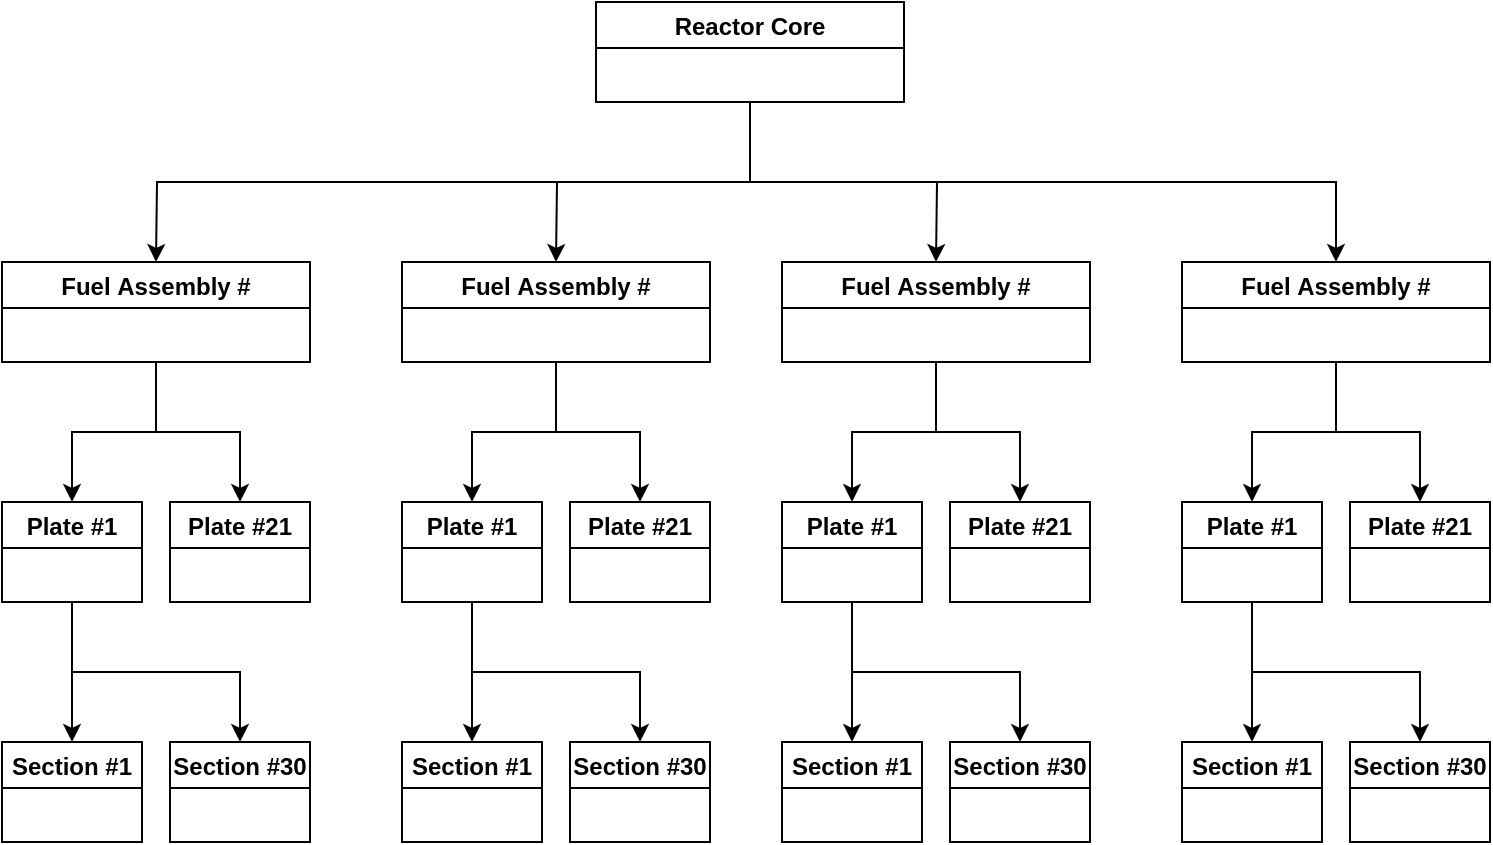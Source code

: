 <mxfile version="21.6.2" type="device">
  <diagram id="prtHgNgQTEPvFCAcTncT" name="Page-1">
    <mxGraphModel dx="1434" dy="764" grid="1" gridSize="10" guides="1" tooltips="1" connect="1" arrows="1" fold="1" page="1" pageScale="1" pageWidth="827" pageHeight="1169" math="0" shadow="0">
      <root>
        <mxCell id="0" />
        <mxCell id="1" parent="0" />
        <mxCell id="syywtueAKrJVC5J-nMk5-54" style="edgeStyle=orthogonalEdgeStyle;rounded=0;orthogonalLoop=1;jettySize=auto;html=1;exitX=0.5;exitY=1;exitDx=0;exitDy=0;entryX=0.5;entryY=0;entryDx=0;entryDy=0;" parent="1" source="syywtueAKrJVC5J-nMk5-12" edge="1">
          <mxGeometry relative="1" as="geometry">
            <mxPoint x="117" y="160" as="targetPoint" />
          </mxGeometry>
        </mxCell>
        <mxCell id="syywtueAKrJVC5J-nMk5-91" style="edgeStyle=orthogonalEdgeStyle;rounded=0;orthogonalLoop=1;jettySize=auto;html=1;exitX=0.5;exitY=1;exitDx=0;exitDy=0;entryX=0.5;entryY=0;entryDx=0;entryDy=0;" parent="1" source="syywtueAKrJVC5J-nMk5-12" edge="1">
          <mxGeometry relative="1" as="geometry">
            <mxPoint x="317" y="160" as="targetPoint" />
          </mxGeometry>
        </mxCell>
        <mxCell id="syywtueAKrJVC5J-nMk5-92" style="edgeStyle=orthogonalEdgeStyle;rounded=0;orthogonalLoop=1;jettySize=auto;html=1;exitX=0.5;exitY=1;exitDx=0;exitDy=0;entryX=0.5;entryY=0;entryDx=0;entryDy=0;" parent="1" source="syywtueAKrJVC5J-nMk5-12" edge="1">
          <mxGeometry relative="1" as="geometry">
            <mxPoint x="507" y="160" as="targetPoint" />
          </mxGeometry>
        </mxCell>
        <mxCell id="syywtueAKrJVC5J-nMk5-93" style="edgeStyle=orthogonalEdgeStyle;rounded=0;orthogonalLoop=1;jettySize=auto;html=1;exitX=0.5;exitY=1;exitDx=0;exitDy=0;entryX=0.5;entryY=0;entryDx=0;entryDy=0;" parent="1" source="syywtueAKrJVC5J-nMk5-12" target="syywtueAKrJVC5J-nMk5-84" edge="1">
          <mxGeometry relative="1" as="geometry" />
        </mxCell>
        <mxCell id="syywtueAKrJVC5J-nMk5-12" value="Reactor Core" style="swimlane;" parent="1" vertex="1">
          <mxGeometry x="337" y="30" width="154" height="50" as="geometry" />
        </mxCell>
        <mxCell id="syywtueAKrJVC5J-nMk5-82" style="edgeStyle=orthogonalEdgeStyle;rounded=0;orthogonalLoop=1;jettySize=auto;html=1;exitX=0.5;exitY=1;exitDx=0;exitDy=0;entryX=0.5;entryY=0;entryDx=0;entryDy=0;" parent="1" source="syywtueAKrJVC5J-nMk5-84" target="syywtueAKrJVC5J-nMk5-87" edge="1">
          <mxGeometry relative="1" as="geometry" />
        </mxCell>
        <mxCell id="syywtueAKrJVC5J-nMk5-83" style="edgeStyle=orthogonalEdgeStyle;rounded=0;orthogonalLoop=1;jettySize=auto;html=1;exitX=0.5;exitY=1;exitDx=0;exitDy=0;entryX=0.5;entryY=0;entryDx=0;entryDy=0;" parent="1" source="syywtueAKrJVC5J-nMk5-84" target="syywtueAKrJVC5J-nMk5-88" edge="1">
          <mxGeometry relative="1" as="geometry" />
        </mxCell>
        <mxCell id="syywtueAKrJVC5J-nMk5-84" value="Fuel Assembly #" style="swimlane;" parent="1" vertex="1">
          <mxGeometry x="630" y="160" width="154" height="50" as="geometry" />
        </mxCell>
        <mxCell id="syywtueAKrJVC5J-nMk5-85" style="edgeStyle=orthogonalEdgeStyle;rounded=0;orthogonalLoop=1;jettySize=auto;html=1;exitX=0.5;exitY=1;exitDx=0;exitDy=0;entryX=0.5;entryY=0;entryDx=0;entryDy=0;" parent="1" source="syywtueAKrJVC5J-nMk5-87" target="syywtueAKrJVC5J-nMk5-89" edge="1">
          <mxGeometry relative="1" as="geometry" />
        </mxCell>
        <mxCell id="syywtueAKrJVC5J-nMk5-86" style="edgeStyle=orthogonalEdgeStyle;rounded=0;orthogonalLoop=1;jettySize=auto;html=1;exitX=0.5;exitY=1;exitDx=0;exitDy=0;entryX=0.5;entryY=0;entryDx=0;entryDy=0;" parent="1" source="syywtueAKrJVC5J-nMk5-87" target="syywtueAKrJVC5J-nMk5-90" edge="1">
          <mxGeometry relative="1" as="geometry" />
        </mxCell>
        <mxCell id="syywtueAKrJVC5J-nMk5-87" value="Plate #1" style="swimlane;" parent="1" vertex="1">
          <mxGeometry x="630" y="280" width="70" height="50" as="geometry" />
        </mxCell>
        <mxCell id="syywtueAKrJVC5J-nMk5-88" value="Plate #21" style="swimlane;" parent="1" vertex="1">
          <mxGeometry x="714" y="280" width="70" height="50" as="geometry" />
        </mxCell>
        <mxCell id="syywtueAKrJVC5J-nMk5-89" value="Section #1" style="swimlane;" parent="1" vertex="1">
          <mxGeometry x="630" y="400" width="70" height="50" as="geometry" />
        </mxCell>
        <mxCell id="syywtueAKrJVC5J-nMk5-90" value="Section #30" style="swimlane;" parent="1" vertex="1">
          <mxGeometry x="714" y="400" width="70" height="50" as="geometry" />
        </mxCell>
        <mxCell id="ALNtkt206JN49C4pUcW7-46" style="edgeStyle=orthogonalEdgeStyle;rounded=0;orthogonalLoop=1;jettySize=auto;html=1;exitX=0.5;exitY=1;exitDx=0;exitDy=0;entryX=0.5;entryY=0;entryDx=0;entryDy=0;" parent="1" source="ALNtkt206JN49C4pUcW7-48" target="ALNtkt206JN49C4pUcW7-51" edge="1">
          <mxGeometry relative="1" as="geometry" />
        </mxCell>
        <mxCell id="ALNtkt206JN49C4pUcW7-47" style="edgeStyle=orthogonalEdgeStyle;rounded=0;orthogonalLoop=1;jettySize=auto;html=1;exitX=0.5;exitY=1;exitDx=0;exitDy=0;entryX=0.5;entryY=0;entryDx=0;entryDy=0;" parent="1" source="ALNtkt206JN49C4pUcW7-48" target="ALNtkt206JN49C4pUcW7-52" edge="1">
          <mxGeometry relative="1" as="geometry" />
        </mxCell>
        <mxCell id="ALNtkt206JN49C4pUcW7-48" value="Fuel Assembly #" style="swimlane;" parent="1" vertex="1">
          <mxGeometry x="430" y="160" width="154" height="50" as="geometry" />
        </mxCell>
        <mxCell id="ALNtkt206JN49C4pUcW7-49" style="edgeStyle=orthogonalEdgeStyle;rounded=0;orthogonalLoop=1;jettySize=auto;html=1;exitX=0.5;exitY=1;exitDx=0;exitDy=0;entryX=0.5;entryY=0;entryDx=0;entryDy=0;" parent="1" source="ALNtkt206JN49C4pUcW7-51" target="ALNtkt206JN49C4pUcW7-53" edge="1">
          <mxGeometry relative="1" as="geometry" />
        </mxCell>
        <mxCell id="ALNtkt206JN49C4pUcW7-50" style="edgeStyle=orthogonalEdgeStyle;rounded=0;orthogonalLoop=1;jettySize=auto;html=1;exitX=0.5;exitY=1;exitDx=0;exitDy=0;entryX=0.5;entryY=0;entryDx=0;entryDy=0;" parent="1" source="ALNtkt206JN49C4pUcW7-51" target="ALNtkt206JN49C4pUcW7-54" edge="1">
          <mxGeometry relative="1" as="geometry" />
        </mxCell>
        <mxCell id="ALNtkt206JN49C4pUcW7-51" value="Plate #1" style="swimlane;" parent="1" vertex="1">
          <mxGeometry x="430" y="280" width="70" height="50" as="geometry" />
        </mxCell>
        <mxCell id="ALNtkt206JN49C4pUcW7-52" value="Plate #21" style="swimlane;" parent="1" vertex="1">
          <mxGeometry x="514" y="280" width="70" height="50" as="geometry" />
        </mxCell>
        <mxCell id="ALNtkt206JN49C4pUcW7-53" value="Section #1" style="swimlane;" parent="1" vertex="1">
          <mxGeometry x="430" y="400" width="70" height="50" as="geometry" />
        </mxCell>
        <mxCell id="ALNtkt206JN49C4pUcW7-54" value="Section #30" style="swimlane;" parent="1" vertex="1">
          <mxGeometry x="514" y="400" width="70" height="50" as="geometry" />
        </mxCell>
        <mxCell id="ALNtkt206JN49C4pUcW7-65" style="edgeStyle=orthogonalEdgeStyle;rounded=0;orthogonalLoop=1;jettySize=auto;html=1;exitX=0.5;exitY=1;exitDx=0;exitDy=0;entryX=0.5;entryY=0;entryDx=0;entryDy=0;" parent="1" source="ALNtkt206JN49C4pUcW7-67" target="ALNtkt206JN49C4pUcW7-70" edge="1">
          <mxGeometry relative="1" as="geometry" />
        </mxCell>
        <mxCell id="ALNtkt206JN49C4pUcW7-66" style="edgeStyle=orthogonalEdgeStyle;rounded=0;orthogonalLoop=1;jettySize=auto;html=1;exitX=0.5;exitY=1;exitDx=0;exitDy=0;entryX=0.5;entryY=0;entryDx=0;entryDy=0;" parent="1" source="ALNtkt206JN49C4pUcW7-67" target="ALNtkt206JN49C4pUcW7-71" edge="1">
          <mxGeometry relative="1" as="geometry" />
        </mxCell>
        <mxCell id="ALNtkt206JN49C4pUcW7-67" value="Fuel Assembly #" style="swimlane;" parent="1" vertex="1">
          <mxGeometry x="240" y="160" width="154" height="50" as="geometry" />
        </mxCell>
        <mxCell id="ALNtkt206JN49C4pUcW7-68" style="edgeStyle=orthogonalEdgeStyle;rounded=0;orthogonalLoop=1;jettySize=auto;html=1;exitX=0.5;exitY=1;exitDx=0;exitDy=0;entryX=0.5;entryY=0;entryDx=0;entryDy=0;" parent="1" source="ALNtkt206JN49C4pUcW7-70" target="ALNtkt206JN49C4pUcW7-72" edge="1">
          <mxGeometry relative="1" as="geometry" />
        </mxCell>
        <mxCell id="ALNtkt206JN49C4pUcW7-69" style="edgeStyle=orthogonalEdgeStyle;rounded=0;orthogonalLoop=1;jettySize=auto;html=1;exitX=0.5;exitY=1;exitDx=0;exitDy=0;entryX=0.5;entryY=0;entryDx=0;entryDy=0;" parent="1" source="ALNtkt206JN49C4pUcW7-70" target="ALNtkt206JN49C4pUcW7-73" edge="1">
          <mxGeometry relative="1" as="geometry" />
        </mxCell>
        <mxCell id="ALNtkt206JN49C4pUcW7-70" value="Plate #1" style="swimlane;" parent="1" vertex="1">
          <mxGeometry x="240" y="280" width="70" height="50" as="geometry" />
        </mxCell>
        <mxCell id="ALNtkt206JN49C4pUcW7-71" value="Plate #21" style="swimlane;" parent="1" vertex="1">
          <mxGeometry x="324" y="280" width="70" height="50" as="geometry" />
        </mxCell>
        <mxCell id="ALNtkt206JN49C4pUcW7-72" value="Section #1" style="swimlane;" parent="1" vertex="1">
          <mxGeometry x="240" y="400" width="70" height="50" as="geometry" />
        </mxCell>
        <mxCell id="ALNtkt206JN49C4pUcW7-73" value="Section #30" style="swimlane;" parent="1" vertex="1">
          <mxGeometry x="324" y="400" width="70" height="50" as="geometry" />
        </mxCell>
        <mxCell id="ALNtkt206JN49C4pUcW7-74" style="edgeStyle=orthogonalEdgeStyle;rounded=0;orthogonalLoop=1;jettySize=auto;html=1;exitX=0.5;exitY=1;exitDx=0;exitDy=0;entryX=0.5;entryY=0;entryDx=0;entryDy=0;" parent="1" source="ALNtkt206JN49C4pUcW7-76" target="ALNtkt206JN49C4pUcW7-79" edge="1">
          <mxGeometry relative="1" as="geometry" />
        </mxCell>
        <mxCell id="ALNtkt206JN49C4pUcW7-75" style="edgeStyle=orthogonalEdgeStyle;rounded=0;orthogonalLoop=1;jettySize=auto;html=1;exitX=0.5;exitY=1;exitDx=0;exitDy=0;entryX=0.5;entryY=0;entryDx=0;entryDy=0;" parent="1" source="ALNtkt206JN49C4pUcW7-76" target="ALNtkt206JN49C4pUcW7-80" edge="1">
          <mxGeometry relative="1" as="geometry" />
        </mxCell>
        <mxCell id="ALNtkt206JN49C4pUcW7-76" value="Fuel Assembly #" style="swimlane;" parent="1" vertex="1">
          <mxGeometry x="40" y="160" width="154" height="50" as="geometry" />
        </mxCell>
        <mxCell id="ALNtkt206JN49C4pUcW7-77" style="edgeStyle=orthogonalEdgeStyle;rounded=0;orthogonalLoop=1;jettySize=auto;html=1;exitX=0.5;exitY=1;exitDx=0;exitDy=0;entryX=0.5;entryY=0;entryDx=0;entryDy=0;" parent="1" source="ALNtkt206JN49C4pUcW7-79" target="ALNtkt206JN49C4pUcW7-81" edge="1">
          <mxGeometry relative="1" as="geometry" />
        </mxCell>
        <mxCell id="ALNtkt206JN49C4pUcW7-78" style="edgeStyle=orthogonalEdgeStyle;rounded=0;orthogonalLoop=1;jettySize=auto;html=1;exitX=0.5;exitY=1;exitDx=0;exitDy=0;entryX=0.5;entryY=0;entryDx=0;entryDy=0;" parent="1" source="ALNtkt206JN49C4pUcW7-79" target="ALNtkt206JN49C4pUcW7-82" edge="1">
          <mxGeometry relative="1" as="geometry" />
        </mxCell>
        <mxCell id="ALNtkt206JN49C4pUcW7-79" value="Plate #1" style="swimlane;" parent="1" vertex="1">
          <mxGeometry x="40" y="280" width="70" height="50" as="geometry" />
        </mxCell>
        <mxCell id="ALNtkt206JN49C4pUcW7-80" value="Plate #21" style="swimlane;" parent="1" vertex="1">
          <mxGeometry x="124" y="280" width="70" height="50" as="geometry" />
        </mxCell>
        <mxCell id="ALNtkt206JN49C4pUcW7-81" value="Section #1" style="swimlane;" parent="1" vertex="1">
          <mxGeometry x="40" y="400" width="70" height="50" as="geometry" />
        </mxCell>
        <mxCell id="ALNtkt206JN49C4pUcW7-82" value="Section #30" style="swimlane;" parent="1" vertex="1">
          <mxGeometry x="124" y="400" width="70" height="50" as="geometry" />
        </mxCell>
      </root>
    </mxGraphModel>
  </diagram>
</mxfile>
